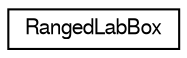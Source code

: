 digraph G
{
  edge [fontname="FreeSans",fontsize="10",labelfontname="FreeSans",labelfontsize="10"];
  node [fontname="FreeSans",fontsize="10",shape=record];
  rankdir="LR";
  Node1 [label="RangedLabBox",height=0.2,width=0.4,color="black", fillcolor="white", style="filled",URL="$classRangedLabBox.shtml",tooltip="A class for `labeled box with range&#39; of a real-valued function over it."];
}

